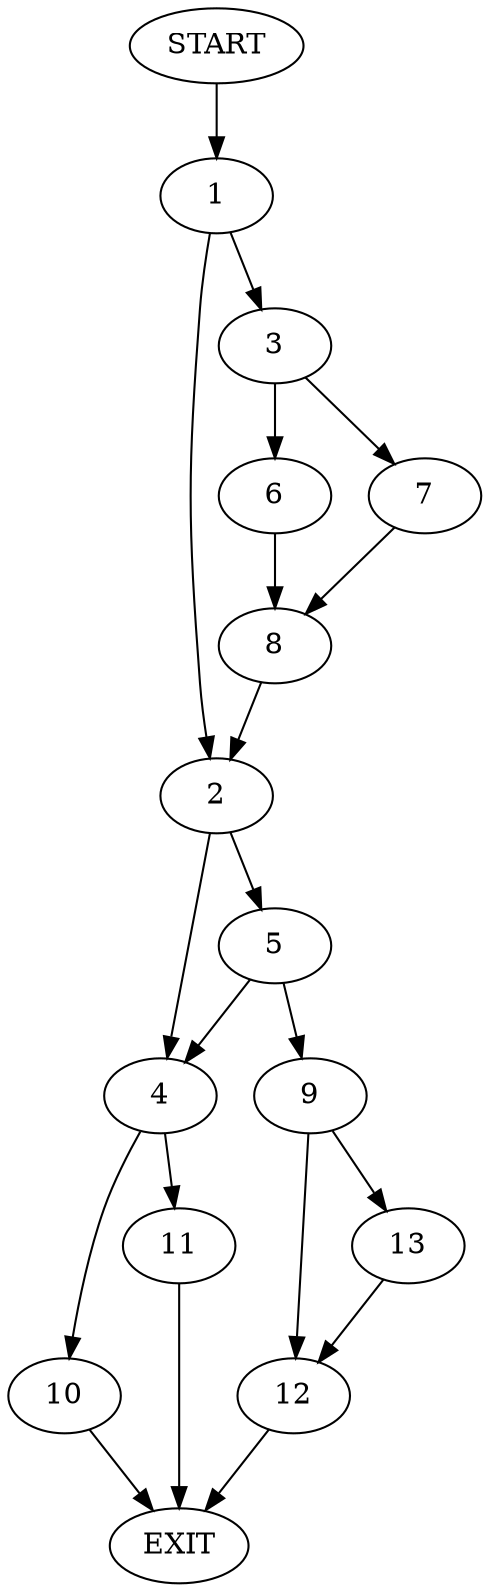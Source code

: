 digraph {
0 [label="START"]
14 [label="EXIT"]
0 -> 1
1 -> 2
1 -> 3
2 -> 4
2 -> 5
3 -> 6
3 -> 7
6 -> 8
7 -> 8
8 -> 2
5 -> 9
5 -> 4
4 -> 10
4 -> 11
9 -> 12
9 -> 13
12 -> 14
13 -> 12
10 -> 14
11 -> 14
}
